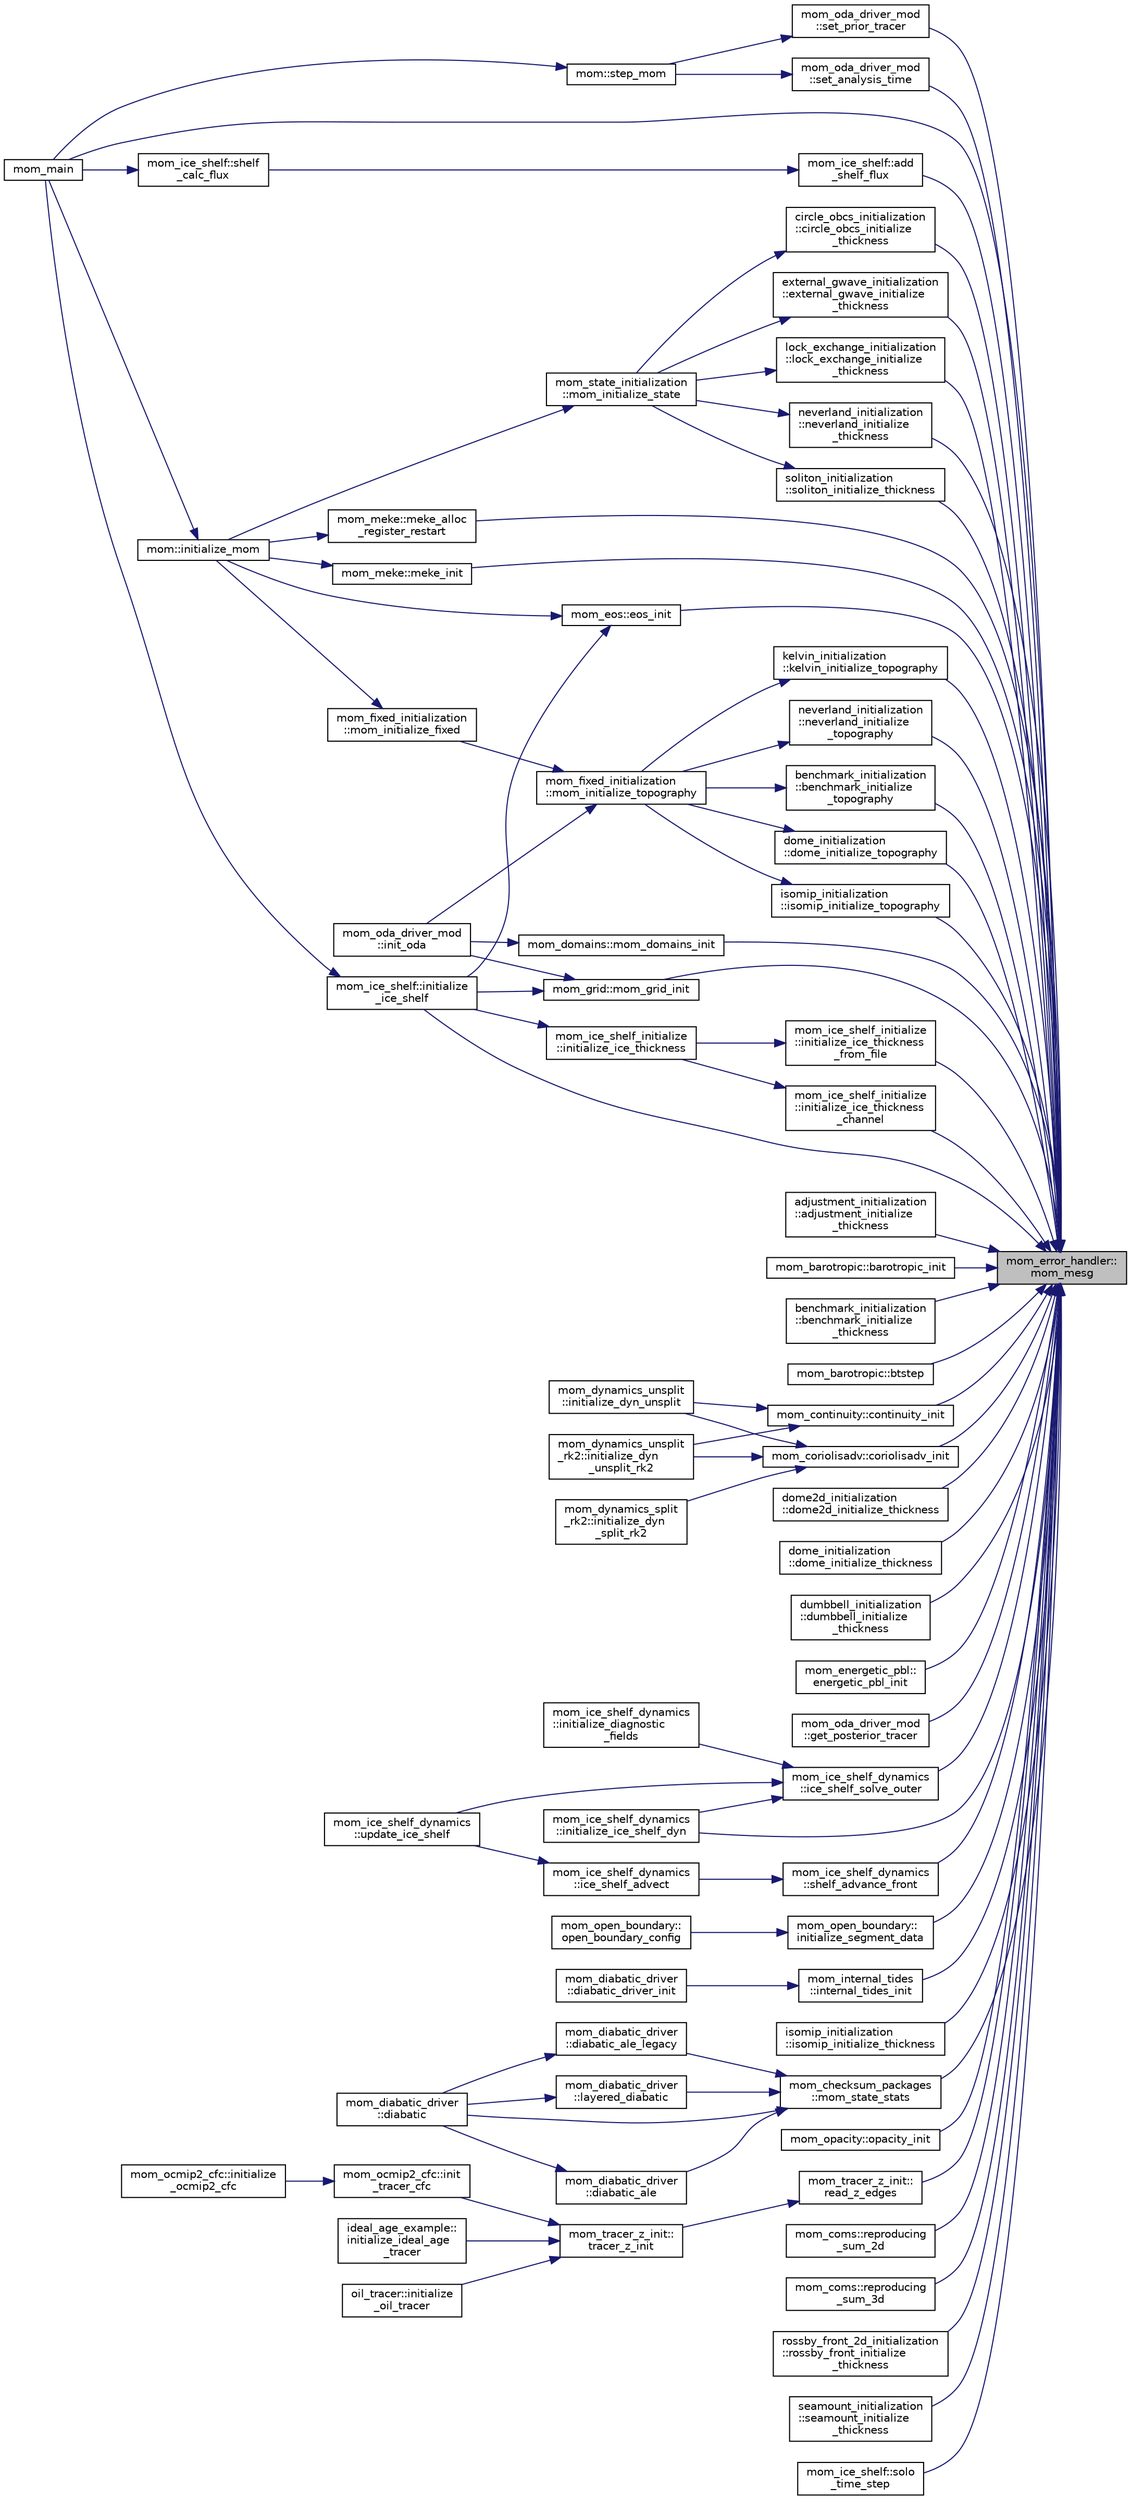 digraph "mom_error_handler::mom_mesg"
{
 // INTERACTIVE_SVG=YES
 // LATEX_PDF_SIZE
  edge [fontname="Helvetica",fontsize="10",labelfontname="Helvetica",labelfontsize="10"];
  node [fontname="Helvetica",fontsize="10",shape=record];
  rankdir="RL";
  Node1 [label="mom_error_handler::\lmom_mesg",height=0.2,width=0.4,color="black", fillcolor="grey75", style="filled", fontcolor="black",tooltip="This provides a convenient interface for writing an informative comment."];
  Node1 -> Node2 [dir="back",color="midnightblue",fontsize="10",style="solid",fontname="Helvetica"];
  Node2 [label="mom_ice_shelf::add\l_shelf_flux",height=0.2,width=0.4,color="black", fillcolor="white", style="filled",URL="$namespacemom__ice__shelf.html#ac8c626ae15bc80493e6bfa3fb9a6d01e",tooltip="Updates surface fluxes that are influenced by sub-ice-shelf melting."];
  Node2 -> Node3 [dir="back",color="midnightblue",fontsize="10",style="solid",fontname="Helvetica"];
  Node3 [label="mom_ice_shelf::shelf\l_calc_flux",height=0.2,width=0.4,color="black", fillcolor="white", style="filled",URL="$namespacemom__ice__shelf.html#a84aff10af35c11912502a9cd7834dd50",tooltip="Calculates fluxes between the ocean and ice-shelf using the three-equations formulation (optional to ..."];
  Node3 -> Node4 [dir="back",color="midnightblue",fontsize="10",style="solid",fontname="Helvetica"];
  Node4 [label="mom_main",height=0.2,width=0.4,color="black", fillcolor="white", style="filled",URL="$MOM__driver_8F90.html#a08fffeb2d8e8acbf9ed4609be6d258c6",tooltip=" "];
  Node1 -> Node5 [dir="back",color="midnightblue",fontsize="10",style="solid",fontname="Helvetica"];
  Node5 [label="adjustment_initialization\l::adjustment_initialize\l_thickness",height=0.2,width=0.4,color="black", fillcolor="white", style="filled",URL="$namespaceadjustment__initialization.html#a2110f0a8ae700fae8c42a547d2f39b4f",tooltip="Initializes the layer thicknesses in the adjustment test case."];
  Node1 -> Node6 [dir="back",color="midnightblue",fontsize="10",style="solid",fontname="Helvetica"];
  Node6 [label="mom_barotropic::barotropic_init",height=0.2,width=0.4,color="black", fillcolor="white", style="filled",URL="$namespacemom__barotropic.html#a59244968890766632554a6d271ec4499",tooltip="barotropic_init initializes a number of time-invariant fields used in the barotropic calculation and ..."];
  Node1 -> Node7 [dir="back",color="midnightblue",fontsize="10",style="solid",fontname="Helvetica"];
  Node7 [label="benchmark_initialization\l::benchmark_initialize\l_thickness",height=0.2,width=0.4,color="black", fillcolor="white", style="filled",URL="$namespacebenchmark__initialization.html#a9a10f959b541746637eadb04ccb50146",tooltip="Initializes layer thicknesses for the benchmark test case, by finding the depths of interfaces in a s..."];
  Node1 -> Node8 [dir="back",color="midnightblue",fontsize="10",style="solid",fontname="Helvetica"];
  Node8 [label="benchmark_initialization\l::benchmark_initialize\l_topography",height=0.2,width=0.4,color="black", fillcolor="white", style="filled",URL="$namespacebenchmark__initialization.html#aa9f5b306237bd4938a117fe871a93ed7",tooltip="This subroutine sets up the benchmark test case topography."];
  Node8 -> Node9 [dir="back",color="midnightblue",fontsize="10",style="solid",fontname="Helvetica"];
  Node9 [label="mom_fixed_initialization\l::mom_initialize_topography",height=0.2,width=0.4,color="black", fillcolor="white", style="filled",URL="$namespacemom__fixed__initialization.html#ae980c841ada6296d07df08442398e87b",tooltip="MOM_initialize_topography makes the appropriate call to set up the bathymetry. At this point the topo..."];
  Node9 -> Node10 [dir="back",color="midnightblue",fontsize="10",style="solid",fontname="Helvetica"];
  Node10 [label="mom_oda_driver_mod\l::init_oda",height=0.2,width=0.4,color="black", fillcolor="white", style="filled",URL="$namespacemom__oda__driver__mod.html#aaaf67b8d0e0db3ba3dfe09e24d2b8b24",tooltip="initialize First_guess (prior) and Analysis grid information for all ensemble members"];
  Node9 -> Node11 [dir="back",color="midnightblue",fontsize="10",style="solid",fontname="Helvetica"];
  Node11 [label="mom_fixed_initialization\l::mom_initialize_fixed",height=0.2,width=0.4,color="black", fillcolor="white", style="filled",URL="$namespacemom__fixed__initialization.html#a79fad1bd49f85eaa0579def2d9d4ae53",tooltip="MOM_initialize_fixed sets up time-invariant quantities related to MOM6's horizontal grid,..."];
  Node11 -> Node12 [dir="back",color="midnightblue",fontsize="10",style="solid",fontname="Helvetica"];
  Node12 [label="mom::initialize_mom",height=0.2,width=0.4,color="black", fillcolor="white", style="filled",URL="$namespacemom.html#a96708b16215666edbfa5b46228f3a200",tooltip="Initialize MOM, including memory allocation, setting up parameters and diagnostics,..."];
  Node12 -> Node4 [dir="back",color="midnightblue",fontsize="10",style="solid",fontname="Helvetica"];
  Node1 -> Node13 [dir="back",color="midnightblue",fontsize="10",style="solid",fontname="Helvetica"];
  Node13 [label="mom_barotropic::btstep",height=0.2,width=0.4,color="black", fillcolor="white", style="filled",URL="$namespacemom__barotropic.html#a1468df372a5d1dcb95e0b35d782895de",tooltip="This subroutine time steps the barotropic equations explicitly. For gravity waves,..."];
  Node1 -> Node14 [dir="back",color="midnightblue",fontsize="10",style="solid",fontname="Helvetica"];
  Node14 [label="circle_obcs_initialization\l::circle_obcs_initialize\l_thickness",height=0.2,width=0.4,color="black", fillcolor="white", style="filled",URL="$namespacecircle__obcs__initialization.html#a2951fe882c40d4cfa45b299b10919101",tooltip="This subroutine initializes layer thicknesses for the circle_obcs experiment."];
  Node14 -> Node15 [dir="back",color="midnightblue",fontsize="10",style="solid",fontname="Helvetica"];
  Node15 [label="mom_state_initialization\l::mom_initialize_state",height=0.2,width=0.4,color="black", fillcolor="white", style="filled",URL="$namespacemom__state__initialization.html#a81503d4f1855cb185f122d6314e4f06c",tooltip="Initialize temporally evolving fields, either as initial conditions or by reading them from a restart..."];
  Node15 -> Node12 [dir="back",color="midnightblue",fontsize="10",style="solid",fontname="Helvetica"];
  Node1 -> Node16 [dir="back",color="midnightblue",fontsize="10",style="solid",fontname="Helvetica"];
  Node16 [label="mom_continuity::continuity_init",height=0.2,width=0.4,color="black", fillcolor="white", style="filled",URL="$namespacemom__continuity.html#a458ebf2ce1b5dede05607b2d644dcfad",tooltip="Initializes continuity_cs."];
  Node16 -> Node17 [dir="back",color="midnightblue",fontsize="10",style="solid",fontname="Helvetica"];
  Node17 [label="mom_dynamics_unsplit\l::initialize_dyn_unsplit",height=0.2,width=0.4,color="black", fillcolor="white", style="filled",URL="$namespacemom__dynamics__unsplit.html#a60f13a45463d31749046a7908a5a589e",tooltip="Initialize parameters and allocate memory associated with the unsplit dynamics module."];
  Node16 -> Node18 [dir="back",color="midnightblue",fontsize="10",style="solid",fontname="Helvetica"];
  Node18 [label="mom_dynamics_unsplit\l_rk2::initialize_dyn\l_unsplit_rk2",height=0.2,width=0.4,color="black", fillcolor="white", style="filled",URL="$namespacemom__dynamics__unsplit__rk2.html#a1e1bea48a35b64c87b5b9d0965378592",tooltip="Initialize parameters and allocate memory associated with the unsplit RK2 dynamics module."];
  Node1 -> Node19 [dir="back",color="midnightblue",fontsize="10",style="solid",fontname="Helvetica"];
  Node19 [label="mom_coriolisadv::coriolisadv_init",height=0.2,width=0.4,color="black", fillcolor="white", style="filled",URL="$namespacemom__coriolisadv.html#ae021ac8de3b3510ca4552314ec9e1a9a",tooltip="Initializes the control structure for coriolisadv_cs."];
  Node19 -> Node20 [dir="back",color="midnightblue",fontsize="10",style="solid",fontname="Helvetica"];
  Node20 [label="mom_dynamics_split\l_rk2::initialize_dyn\l_split_rk2",height=0.2,width=0.4,color="black", fillcolor="white", style="filled",URL="$namespacemom__dynamics__split__rk2.html#aa9a0a027754d3ca2d49f3993bc64b1b7",tooltip="This subroutine initializes all of the variables that are used by this dynamic core,..."];
  Node19 -> Node17 [dir="back",color="midnightblue",fontsize="10",style="solid",fontname="Helvetica"];
  Node19 -> Node18 [dir="back",color="midnightblue",fontsize="10",style="solid",fontname="Helvetica"];
  Node1 -> Node21 [dir="back",color="midnightblue",fontsize="10",style="solid",fontname="Helvetica"];
  Node21 [label="dome2d_initialization\l::dome2d_initialize_thickness",height=0.2,width=0.4,color="black", fillcolor="white", style="filled",URL="$namespacedome2d__initialization.html#af81a58104c43891770e023e273319f51",tooltip="Initialize thicknesses according to coordinate mode."];
  Node1 -> Node22 [dir="back",color="midnightblue",fontsize="10",style="solid",fontname="Helvetica"];
  Node22 [label="dome_initialization\l::dome_initialize_thickness",height=0.2,width=0.4,color="black", fillcolor="white", style="filled",URL="$namespacedome__initialization.html#a1b4bfeba991ebd8b460ae6b6a998320d",tooltip="This subroutine initializes layer thicknesses for the DOME experiment."];
  Node1 -> Node23 [dir="back",color="midnightblue",fontsize="10",style="solid",fontname="Helvetica"];
  Node23 [label="dome_initialization\l::dome_initialize_topography",height=0.2,width=0.4,color="black", fillcolor="white", style="filled",URL="$namespacedome__initialization.html#a80775c1d93b437bb2cc4c75c3c99ecb4",tooltip="This subroutine sets up the DOME topography."];
  Node23 -> Node9 [dir="back",color="midnightblue",fontsize="10",style="solid",fontname="Helvetica"];
  Node1 -> Node24 [dir="back",color="midnightblue",fontsize="10",style="solid",fontname="Helvetica"];
  Node24 [label="dumbbell_initialization\l::dumbbell_initialize\l_thickness",height=0.2,width=0.4,color="black", fillcolor="white", style="filled",URL="$namespacedumbbell__initialization.html#a265452b61d468b64683545f2bf0cf2c6",tooltip="Initializes the layer thicknesses to be uniform in the dumbbell test case."];
  Node1 -> Node25 [dir="back",color="midnightblue",fontsize="10",style="solid",fontname="Helvetica"];
  Node25 [label="mom_energetic_pbl::\lenergetic_pbl_init",height=0.2,width=0.4,color="black", fillcolor="white", style="filled",URL="$namespacemom__energetic__pbl.html#ad9fa0dc4ba4e126ec686b44a5829c2e8",tooltip="This subroutine initializes the energetic_PBL module."];
  Node1 -> Node26 [dir="back",color="midnightblue",fontsize="10",style="solid",fontname="Helvetica"];
  Node26 [label="mom_eos::eos_init",height=0.2,width=0.4,color="black", fillcolor="white", style="filled",URL="$namespacemom__eos.html#a6686ef94d0db1f1dcfb4284ebfc2be88",tooltip="Initializes EOS_type by allocating and reading parameters."];
  Node26 -> Node27 [dir="back",color="midnightblue",fontsize="10",style="solid",fontname="Helvetica"];
  Node27 [label="mom_ice_shelf::initialize\l_ice_shelf",height=0.2,width=0.4,color="black", fillcolor="white", style="filled",URL="$namespacemom__ice__shelf.html#a5990f9918493ff4984245eac74e5f4d9",tooltip="Initializes shelf model data, parameters and diagnostics."];
  Node27 -> Node4 [dir="back",color="midnightblue",fontsize="10",style="solid",fontname="Helvetica"];
  Node26 -> Node12 [dir="back",color="midnightblue",fontsize="10",style="solid",fontname="Helvetica"];
  Node1 -> Node28 [dir="back",color="midnightblue",fontsize="10",style="solid",fontname="Helvetica"];
  Node28 [label="external_gwave_initialization\l::external_gwave_initialize\l_thickness",height=0.2,width=0.4,color="black", fillcolor="white", style="filled",URL="$namespaceexternal__gwave__initialization.html#aaa8bba3407dfd79a11a3b2454656be44",tooltip="This subroutine initializes layer thicknesses for the external_gwave experiment."];
  Node28 -> Node15 [dir="back",color="midnightblue",fontsize="10",style="solid",fontname="Helvetica"];
  Node1 -> Node29 [dir="back",color="midnightblue",fontsize="10",style="solid",fontname="Helvetica"];
  Node29 [label="mom_oda_driver_mod\l::get_posterior_tracer",height=0.2,width=0.4,color="black", fillcolor="white", style="filled",URL="$namespacemom__oda__driver__mod.html#aae4e3631b7c02cc28640de25af758b4a",tooltip="Returns posterior adjustments or full state Note that only those PEs associated with an ensemble memb..."];
  Node1 -> Node30 [dir="back",color="midnightblue",fontsize="10",style="solid",fontname="Helvetica"];
  Node30 [label="mom_ice_shelf_dynamics\l::ice_shelf_solve_outer",height=0.2,width=0.4,color="black", fillcolor="white", style="filled",URL="$namespacemom__ice__shelf__dynamics.html#a4401e1ab9adde64c413a355641dc570b",tooltip=" "];
  Node30 -> Node31 [dir="back",color="midnightblue",fontsize="10",style="solid",fontname="Helvetica"];
  Node31 [label="mom_ice_shelf_dynamics\l::initialize_diagnostic\l_fields",height=0.2,width=0.4,color="black", fillcolor="white", style="filled",URL="$namespacemom__ice__shelf__dynamics.html#a65c987944c65ba5ab4c88ce809698a88",tooltip=" "];
  Node30 -> Node32 [dir="back",color="midnightblue",fontsize="10",style="solid",fontname="Helvetica"];
  Node32 [label="mom_ice_shelf_dynamics\l::initialize_ice_shelf_dyn",height=0.2,width=0.4,color="black", fillcolor="white", style="filled",URL="$namespacemom__ice__shelf__dynamics.html#a214304391d90b046fd3756249be46afb",tooltip="Initializes shelf model data, parameters and diagnostics."];
  Node30 -> Node33 [dir="back",color="midnightblue",fontsize="10",style="solid",fontname="Helvetica"];
  Node33 [label="mom_ice_shelf_dynamics\l::update_ice_shelf",height=0.2,width=0.4,color="black", fillcolor="white", style="filled",URL="$namespacemom__ice__shelf__dynamics.html#adb908b77efa101749be0be069916139c",tooltip="This subroutine updates the ice shelf velocities, mass, stresses and properties due to the ice shelf ..."];
  Node1 -> Node27 [dir="back",color="midnightblue",fontsize="10",style="solid",fontname="Helvetica"];
  Node1 -> Node32 [dir="back",color="midnightblue",fontsize="10",style="solid",fontname="Helvetica"];
  Node1 -> Node34 [dir="back",color="midnightblue",fontsize="10",style="solid",fontname="Helvetica"];
  Node34 [label="mom_ice_shelf_initialize\l::initialize_ice_thickness\l_channel",height=0.2,width=0.4,color="black", fillcolor="white", style="filled",URL="$namespacemom__ice__shelf__initialize.html#a4c4079406cd67e29d511f48311dcc02d",tooltip="Initialize ice shelf thickness for a channel configuration."];
  Node34 -> Node35 [dir="back",color="midnightblue",fontsize="10",style="solid",fontname="Helvetica"];
  Node35 [label="mom_ice_shelf_initialize\l::initialize_ice_thickness",height=0.2,width=0.4,color="black", fillcolor="white", style="filled",URL="$namespacemom__ice__shelf__initialize.html#a1a45ca83d02a01108e202584a95e7527",tooltip="Initialize ice shelf thickness."];
  Node35 -> Node27 [dir="back",color="midnightblue",fontsize="10",style="solid",fontname="Helvetica"];
  Node1 -> Node36 [dir="back",color="midnightblue",fontsize="10",style="solid",fontname="Helvetica"];
  Node36 [label="mom_ice_shelf_initialize\l::initialize_ice_thickness\l_from_file",height=0.2,width=0.4,color="black", fillcolor="white", style="filled",URL="$namespacemom__ice__shelf__initialize.html#a5020446bea2cb08a690a26e9c1a2941f",tooltip="Initialize ice shelf thickness from file."];
  Node36 -> Node35 [dir="back",color="midnightblue",fontsize="10",style="solid",fontname="Helvetica"];
  Node1 -> Node37 [dir="back",color="midnightblue",fontsize="10",style="solid",fontname="Helvetica"];
  Node37 [label="mom_open_boundary::\linitialize_segment_data",height=0.2,width=0.4,color="black", fillcolor="white", style="filled",URL="$namespacemom__open__boundary.html#adb17aba34a8aaceb524910d2e1196a0c",tooltip="Allocate space for reading OBC data from files. It sets up the required vertical remapping...."];
  Node37 -> Node38 [dir="back",color="midnightblue",fontsize="10",style="solid",fontname="Helvetica"];
  Node38 [label="mom_open_boundary::\lopen_boundary_config",height=0.2,width=0.4,color="black", fillcolor="white", style="filled",URL="$namespacemom__open__boundary.html#ac94938f1a657896ff03efd3864faa02a",tooltip="Enables OBC module and reads configuration parameters This routine is called from MOM_initialize_fixe..."];
  Node1 -> Node39 [dir="back",color="midnightblue",fontsize="10",style="solid",fontname="Helvetica"];
  Node39 [label="mom_internal_tides\l::internal_tides_init",height=0.2,width=0.4,color="black", fillcolor="white", style="filled",URL="$namespacemom__internal__tides.html#a48431ac355c6fa3de7548bfdec620eb0",tooltip="This subroutine initializes the internal tides module."];
  Node39 -> Node40 [dir="back",color="midnightblue",fontsize="10",style="solid",fontname="Helvetica"];
  Node40 [label="mom_diabatic_driver\l::diabatic_driver_init",height=0.2,width=0.4,color="black", fillcolor="white", style="filled",URL="$namespacemom__diabatic__driver.html#a51d273bae7e5d2217fa5498620532888",tooltip="This routine initializes the diabatic driver module."];
  Node1 -> Node41 [dir="back",color="midnightblue",fontsize="10",style="solid",fontname="Helvetica"];
  Node41 [label="isomip_initialization\l::isomip_initialize_thickness",height=0.2,width=0.4,color="black", fillcolor="white", style="filled",URL="$namespaceisomip__initialization.html#a748a8a53677059ad0c1c88ff5d0339aa",tooltip="Initialization of thicknesses."];
  Node1 -> Node42 [dir="back",color="midnightblue",fontsize="10",style="solid",fontname="Helvetica"];
  Node42 [label="isomip_initialization\l::isomip_initialize_topography",height=0.2,width=0.4,color="black", fillcolor="white", style="filled",URL="$namespaceisomip__initialization.html#a7292729944785b82fbeb51a27029b1b3",tooltip="Initialization of topography for the ISOMIP configuration."];
  Node42 -> Node9 [dir="back",color="midnightblue",fontsize="10",style="solid",fontname="Helvetica"];
  Node1 -> Node43 [dir="back",color="midnightblue",fontsize="10",style="solid",fontname="Helvetica"];
  Node43 [label="kelvin_initialization\l::kelvin_initialize_topography",height=0.2,width=0.4,color="black", fillcolor="white", style="filled",URL="$namespacekelvin__initialization.html#abddff8dbfe770caf9b7d5564b3a0fc6d",tooltip="This subroutine sets up the Kelvin topography and land mask."];
  Node43 -> Node9 [dir="back",color="midnightblue",fontsize="10",style="solid",fontname="Helvetica"];
  Node1 -> Node44 [dir="back",color="midnightblue",fontsize="10",style="solid",fontname="Helvetica"];
  Node44 [label="lock_exchange_initialization\l::lock_exchange_initialize\l_thickness",height=0.2,width=0.4,color="black", fillcolor="white", style="filled",URL="$namespacelock__exchange__initialization.html#a031749f6391fa3a8e517889e96ad6115",tooltip="This subroutine initializes layer thicknesses for the lock_exchange experiment."];
  Node44 -> Node15 [dir="back",color="midnightblue",fontsize="10",style="solid",fontname="Helvetica"];
  Node1 -> Node45 [dir="back",color="midnightblue",fontsize="10",style="solid",fontname="Helvetica"];
  Node45 [label="mom_meke::meke_alloc\l_register_restart",height=0.2,width=0.4,color="black", fillcolor="white", style="filled",URL="$namespacemom__meke.html#a1900316331157e48f1a6029bac63fbd0",tooltip="Allocates memory and register restart fields for the MOM_MEKE module."];
  Node45 -> Node12 [dir="back",color="midnightblue",fontsize="10",style="solid",fontname="Helvetica"];
  Node1 -> Node46 [dir="back",color="midnightblue",fontsize="10",style="solid",fontname="Helvetica"];
  Node46 [label="mom_meke::meke_init",height=0.2,width=0.4,color="black", fillcolor="white", style="filled",URL="$namespacemom__meke.html#a099f1cfad37430ef1bd60972a92b1be4",tooltip="Initializes the MOM_MEKE module and reads parameters. Returns True if module is to be used,..."];
  Node46 -> Node12 [dir="back",color="midnightblue",fontsize="10",style="solid",fontname="Helvetica"];
  Node1 -> Node47 [dir="back",color="midnightblue",fontsize="10",style="solid",fontname="Helvetica"];
  Node47 [label="mom_domains::mom_domains_init",height=0.2,width=0.4,color="black", fillcolor="white", style="filled",URL="$namespacemom__domains.html#a1f46e6c3ac2f2728924617edfa6f22b5",tooltip="MOM_domains_init initalizes a MOM_domain_type variable, based on the information read in from a param..."];
  Node47 -> Node10 [dir="back",color="midnightblue",fontsize="10",style="solid",fontname="Helvetica"];
  Node1 -> Node48 [dir="back",color="midnightblue",fontsize="10",style="solid",fontname="Helvetica"];
  Node48 [label="mom_grid::mom_grid_init",height=0.2,width=0.4,color="black", fillcolor="white", style="filled",URL="$namespacemom__grid.html#a1de9705f83b687ad9a711630a95fe52c",tooltip="MOM_grid_init initializes the ocean grid array sizes and grid memory."];
  Node48 -> Node10 [dir="back",color="midnightblue",fontsize="10",style="solid",fontname="Helvetica"];
  Node48 -> Node27 [dir="back",color="midnightblue",fontsize="10",style="solid",fontname="Helvetica"];
  Node1 -> Node4 [dir="back",color="midnightblue",fontsize="10",style="solid",fontname="Helvetica"];
  Node1 -> Node49 [dir="back",color="midnightblue",fontsize="10",style="solid",fontname="Helvetica"];
  Node49 [label="mom_checksum_packages\l::mom_state_stats",height=0.2,width=0.4,color="black", fillcolor="white", style="filled",URL="$namespacemom__checksum__packages.html#a6d09d11c188659dd5ebd0b36fc42aa2b",tooltip="Monitor and write out statistics for the model's state variables."];
  Node49 -> Node50 [dir="back",color="midnightblue",fontsize="10",style="solid",fontname="Helvetica"];
  Node50 [label="mom_diabatic_driver\l::diabatic",height=0.2,width=0.4,color="black", fillcolor="white", style="filled",URL="$namespacemom__diabatic__driver.html#a9005de9f3ad26b32de53e3cd9826b9b9",tooltip="This subroutine imposes the diapycnal mass fluxes and the accompanying diapycnal advection of momentu..."];
  Node49 -> Node51 [dir="back",color="midnightblue",fontsize="10",style="solid",fontname="Helvetica"];
  Node51 [label="mom_diabatic_driver\l::diabatic_ale",height=0.2,width=0.4,color="black", fillcolor="white", style="filled",URL="$namespacemom__diabatic__driver.html#ae57c48925de75712384e859a851c8c40",tooltip="This subroutine imposes the diapycnal mass fluxes and the accompanying diapycnal advection of momentu..."];
  Node51 -> Node50 [dir="back",color="midnightblue",fontsize="10",style="solid",fontname="Helvetica"];
  Node49 -> Node52 [dir="back",color="midnightblue",fontsize="10",style="solid",fontname="Helvetica"];
  Node52 [label="mom_diabatic_driver\l::diabatic_ale_legacy",height=0.2,width=0.4,color="black", fillcolor="white", style="filled",URL="$namespacemom__diabatic__driver.html#a598d99106680c83e410a0a51a59588ea",tooltip="Applies diabatic forcing and diapycnal mixing of temperature, salinity and other tracers for use with..."];
  Node52 -> Node50 [dir="back",color="midnightblue",fontsize="10",style="solid",fontname="Helvetica"];
  Node49 -> Node53 [dir="back",color="midnightblue",fontsize="10",style="solid",fontname="Helvetica"];
  Node53 [label="mom_diabatic_driver\l::layered_diabatic",height=0.2,width=0.4,color="black", fillcolor="white", style="filled",URL="$namespacemom__diabatic__driver.html#a71d8d849db16be4b87c2650b49f01c82",tooltip="Imposes the diapycnal mass fluxes and the accompanying diapycnal advection of momentum and tracers us..."];
  Node53 -> Node50 [dir="back",color="midnightblue",fontsize="10",style="solid",fontname="Helvetica"];
  Node1 -> Node54 [dir="back",color="midnightblue",fontsize="10",style="solid",fontname="Helvetica"];
  Node54 [label="neverland_initialization\l::neverland_initialize\l_thickness",height=0.2,width=0.4,color="black", fillcolor="white", style="filled",URL="$namespaceneverland__initialization.html#abadd40d43fb7ecfcafa32fecfc21bdbb",tooltip="This subroutine initializes layer thicknesses for the Neverland test case, by finding the depths of i..."];
  Node54 -> Node15 [dir="back",color="midnightblue",fontsize="10",style="solid",fontname="Helvetica"];
  Node1 -> Node55 [dir="back",color="midnightblue",fontsize="10",style="solid",fontname="Helvetica"];
  Node55 [label="neverland_initialization\l::neverland_initialize\l_topography",height=0.2,width=0.4,color="black", fillcolor="white", style="filled",URL="$namespaceneverland__initialization.html#ac855cd08ae8a9a5bc1dfe8106084aa0a",tooltip="This subroutine sets up the Neverland test case topography."];
  Node55 -> Node9 [dir="back",color="midnightblue",fontsize="10",style="solid",fontname="Helvetica"];
  Node1 -> Node56 [dir="back",color="midnightblue",fontsize="10",style="solid",fontname="Helvetica"];
  Node56 [label="mom_opacity::opacity_init",height=0.2,width=0.4,color="black", fillcolor="white", style="filled",URL="$namespacemom__opacity.html#a39fce7bd33a469e3e9fe7cfeb51825b5",tooltip="This routine initalizes the opacity module, including an optics_type."];
  Node1 -> Node57 [dir="back",color="midnightblue",fontsize="10",style="solid",fontname="Helvetica"];
  Node57 [label="mom_tracer_z_init::\lread_z_edges",height=0.2,width=0.4,color="black", fillcolor="white", style="filled",URL="$namespacemom__tracer__z__init.html#a9f9a4d16dbd230d126b3f4d255071ad8",tooltip="This subroutine reads the vertical coordinate data for a field from a NetCDF file...."];
  Node57 -> Node58 [dir="back",color="midnightblue",fontsize="10",style="solid",fontname="Helvetica"];
  Node58 [label="mom_tracer_z_init::\ltracer_z_init",height=0.2,width=0.4,color="black", fillcolor="white", style="filled",URL="$namespacemom__tracer__z__init.html#aef33387149983391f1ea92bad7344360",tooltip="This function initializes a tracer by reading a Z-space file, returning .true. if this appears to hav..."];
  Node58 -> Node59 [dir="back",color="midnightblue",fontsize="10",style="solid",fontname="Helvetica"];
  Node59 [label="mom_ocmip2_cfc::init\l_tracer_cfc",height=0.2,width=0.4,color="black", fillcolor="white", style="filled",URL="$namespacemom__ocmip2__cfc.html#a293cd355bf164bfd6bbe2cda4b00ad12",tooltip="This subroutine initializes a tracer array."];
  Node59 -> Node60 [dir="back",color="midnightblue",fontsize="10",style="solid",fontname="Helvetica"];
  Node60 [label="mom_ocmip2_cfc::initialize\l_ocmip2_cfc",height=0.2,width=0.4,color="black", fillcolor="white", style="filled",URL="$namespacemom__ocmip2__cfc.html#aaaa0b7695728d3761d5f25688838f5fc",tooltip="Initialize the OCMP2 CFC tracer fields and set up the tracer output."];
  Node58 -> Node61 [dir="back",color="midnightblue",fontsize="10",style="solid",fontname="Helvetica"];
  Node61 [label="ideal_age_example::\linitialize_ideal_age\l_tracer",height=0.2,width=0.4,color="black", fillcolor="white", style="filled",URL="$namespaceideal__age__example.html#ae8c12d0128c24a491f7af62d4dd6ec5d",tooltip="Sets the ideal age traces to their initial values and sets up the tracer output."];
  Node58 -> Node62 [dir="back",color="midnightblue",fontsize="10",style="solid",fontname="Helvetica"];
  Node62 [label="oil_tracer::initialize\l_oil_tracer",height=0.2,width=0.4,color="black", fillcolor="white", style="filled",URL="$namespaceoil__tracer.html#a3cb362789ef0ea593f8b7de22016a92e",tooltip="Initialize the oil tracers and set up tracer output."];
  Node1 -> Node63 [dir="back",color="midnightblue",fontsize="10",style="solid",fontname="Helvetica"];
  Node63 [label="mom_coms::reproducing\l_sum_2d",height=0.2,width=0.4,color="black", fillcolor="white", style="filled",URL="$namespacemom__coms.html#a99e145acc9227dad1bddc6cf211e4daf",tooltip="This subroutine uses a conversion to an integer representation of real numbers to give an order-invar..."];
  Node1 -> Node64 [dir="back",color="midnightblue",fontsize="10",style="solid",fontname="Helvetica"];
  Node64 [label="mom_coms::reproducing\l_sum_3d",height=0.2,width=0.4,color="black", fillcolor="white", style="filled",URL="$namespacemom__coms.html#aa21533e0badf43b331b5f7a9730c005f",tooltip="This subroutine uses a conversion to an integer representation of real numbers to give an order-invar..."];
  Node1 -> Node65 [dir="back",color="midnightblue",fontsize="10",style="solid",fontname="Helvetica"];
  Node65 [label="rossby_front_2d_initialization\l::rossby_front_initialize\l_thickness",height=0.2,width=0.4,color="black", fillcolor="white", style="filled",URL="$namespacerossby__front__2d__initialization.html#a1cea6a589ecdbb72113e0922aebcadad",tooltip="Initialization of thicknesses in 2D Rossby front test."];
  Node1 -> Node66 [dir="back",color="midnightblue",fontsize="10",style="solid",fontname="Helvetica"];
  Node66 [label="seamount_initialization\l::seamount_initialize\l_thickness",height=0.2,width=0.4,color="black", fillcolor="white", style="filled",URL="$namespaceseamount__initialization.html#ad5f7f13908f6034e5bbf441102504f10",tooltip="Initialization of thicknesses. This subroutine initializes the layer thicknesses to be uniform."];
  Node1 -> Node67 [dir="back",color="midnightblue",fontsize="10",style="solid",fontname="Helvetica"];
  Node67 [label="mom_oda_driver_mod\l::set_analysis_time",height=0.2,width=0.4,color="black", fillcolor="white", style="filled",URL="$namespacemom__oda__driver__mod.html#a6df570bae958c31d3aab1053484e1f5d",tooltip="Set the next analysis time."];
  Node67 -> Node68 [dir="back",color="midnightblue",fontsize="10",style="solid",fontname="Helvetica"];
  Node68 [label="mom::step_mom",height=0.2,width=0.4,color="black", fillcolor="white", style="filled",URL="$namespacemom.html#ad55f786e26bcd3445a7224f2fad54f7e",tooltip="This subroutine orchestrates the time stepping of MOM. The adiabatic dynamics are stepped by calls to..."];
  Node68 -> Node4 [dir="back",color="midnightblue",fontsize="10",style="solid",fontname="Helvetica"];
  Node1 -> Node69 [dir="back",color="midnightblue",fontsize="10",style="solid",fontname="Helvetica"];
  Node69 [label="mom_oda_driver_mod\l::set_prior_tracer",height=0.2,width=0.4,color="black", fillcolor="white", style="filled",URL="$namespacemom__oda__driver__mod.html#a24806346258e5d9143e233999eef0e7f",tooltip="Copy ensemble member tracers to ensemble vector."];
  Node69 -> Node68 [dir="back",color="midnightblue",fontsize="10",style="solid",fontname="Helvetica"];
  Node1 -> Node70 [dir="back",color="midnightblue",fontsize="10",style="solid",fontname="Helvetica"];
  Node70 [label="mom_ice_shelf_dynamics\l::shelf_advance_front",height=0.2,width=0.4,color="black", fillcolor="white", style="filled",URL="$namespacemom__ice__shelf__dynamics.html#aa83d53e0d36750d4ed2c7a9f0b6d491d",tooltip=" "];
  Node70 -> Node71 [dir="back",color="midnightblue",fontsize="10",style="solid",fontname="Helvetica"];
  Node71 [label="mom_ice_shelf_dynamics\l::ice_shelf_advect",height=0.2,width=0.4,color="black", fillcolor="white", style="filled",URL="$namespacemom__ice__shelf__dynamics.html#a00b61e0e4f3a40d2e6d6cb8a5d5b3ada",tooltip="This subroutine takes the velocity (on the Bgrid) and timesteps h_t = - div (uh) once...."];
  Node71 -> Node33 [dir="back",color="midnightblue",fontsize="10",style="solid",fontname="Helvetica"];
  Node1 -> Node72 [dir="back",color="midnightblue",fontsize="10",style="solid",fontname="Helvetica"];
  Node72 [label="soliton_initialization\l::soliton_initialize_thickness",height=0.2,width=0.4,color="black", fillcolor="white", style="filled",URL="$namespacesoliton__initialization.html#aafb0cddd1b46af87cc7dcb5e08c58fa3",tooltip="Initialization of thicknesses in Equatorial Rossby soliton test."];
  Node72 -> Node15 [dir="back",color="midnightblue",fontsize="10",style="solid",fontname="Helvetica"];
  Node1 -> Node73 [dir="back",color="midnightblue",fontsize="10",style="solid",fontname="Helvetica"];
  Node73 [label="mom_ice_shelf::solo\l_time_step",height=0.2,width=0.4,color="black", fillcolor="white", style="filled",URL="$namespacemom__ice__shelf.html#a5331842e995aaf0a57772ccb5a48cdd1",tooltip="This routine is for stepping a stand-alone ice shelf model without an ocean."];
}
